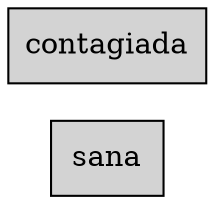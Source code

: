 digraph Rejilla {
	node [shape=box style=filled]
	rankdir=LR
	sana
	sana
	sana
	sana
	sana
	sana
	sana
	sana
	sana
	sana
	sana
	sana
	sana
	sana
	sana
	sana
	sana
	sana
	sana
	sana
	sana
	sana
	sana
	sana
	sana
	sana
	sana
	sana
	sana
	sana
	sana
	sana
	sana
	contagiada
	contagiada
	sana
	sana
	sana
	sana
	sana
	sana
	sana
	sana
	contagiada
	contagiada
	sana
	sana
	sana
	sana
	sana
	sana
	sana
	sana
	sana
	sana
	sana
	sana
	sana
	sana
	sana
	sana
	sana
	sana
	sana
	sana
	sana
	sana
	sana
	sana
	sana
	sana
	sana
	sana
	sana
	sana
	sana
	sana
	sana
	sana
	sana
	sana
	sana
	sana
	sana
	sana
	sana
	sana
	sana
	contagiada
	contagiada
	sana
	sana
	sana
	sana
	sana
	sana
	sana
	sana
	contagiada
	contagiada
}

